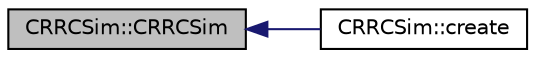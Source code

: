 digraph "CRRCSim::CRRCSim"
{
 // INTERACTIVE_SVG=YES
  edge [fontname="Helvetica",fontsize="10",labelfontname="Helvetica",labelfontsize="10"];
  node [fontname="Helvetica",fontsize="10",shape=record];
  rankdir="LR";
  Node1 [label="CRRCSim::CRRCSim",height=0.2,width=0.4,color="black", fillcolor="grey75", style="filled" fontcolor="black"];
  Node1 -> Node2 [dir="back",color="midnightblue",fontsize="10",style="solid",fontname="Helvetica"];
  Node2 [label="CRRCSim::create",height=0.2,width=0.4,color="black", fillcolor="white", style="filled",URL="$classCRRCSim.html#a76d1a75233123575b8b4454b22922c3a"];
}
